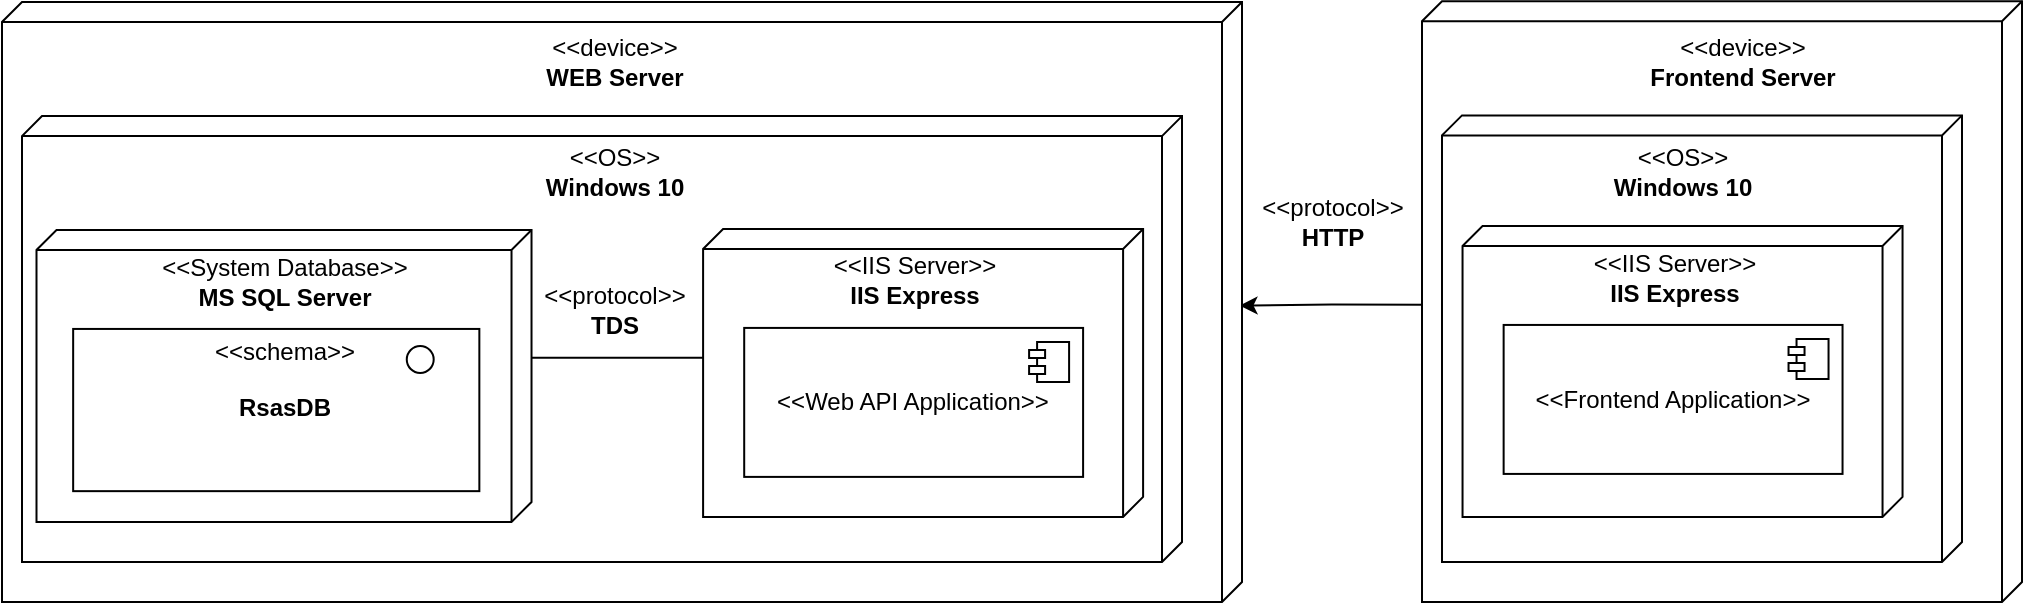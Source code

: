 <mxfile version="27.0.6" pages="2">
  <diagram name="A1" id="ww0GI8a_yRvkSW1stwAW">
    <mxGraphModel dx="1188" dy="626" grid="1" gridSize="10" guides="1" tooltips="1" connect="1" arrows="1" fold="1" page="1" pageScale="1" pageWidth="2336" pageHeight="1654" math="0" shadow="0">
      <root>
        <mxCell id="0" />
        <mxCell id="1" parent="0" />
        <mxCell id="gLFFa90GioQVnm9RM8TR-30" value="&amp;lt;&amp;lt;protocol&amp;gt;&amp;gt;&lt;br&gt;&lt;b&gt;HTTP&lt;/b&gt;" style="text;html=1;align=center;verticalAlign=middle;resizable=0;points=[];autosize=1;strokeColor=none;fillColor=none;container=0;" parent="1" vertex="1">
          <mxGeometry x="1100" y="130" width="90" height="40" as="geometry" />
        </mxCell>
        <mxCell id="gLFFa90GioQVnm9RM8TR-31" style="edgeStyle=orthogonalEdgeStyle;rounded=0;orthogonalLoop=1;jettySize=auto;html=1;exitX=0.505;exitY=0.992;exitDx=0;exitDy=0;exitPerimeter=0;entryX=0.506;entryY=0.002;entryDx=0;entryDy=0;entryPerimeter=0;" parent="1" source="5wwpsfxIfFvaUDnCRqjU-5" target="sbiEeKTpQW-TabZ8rjMZ-5" edge="1">
          <mxGeometry relative="1" as="geometry">
            <mxPoint x="1270" y="120" as="sourcePoint" />
          </mxGeometry>
        </mxCell>
        <mxCell id="sbiEeKTpQW-TabZ8rjMZ-5" value="" style="verticalAlign=top;align=left;spacingTop=8;spacingLeft=2;spacingRight=12;shape=cube;size=10;direction=south;fontStyle=4;html=1;whiteSpace=wrap;container=0;" parent="1" vertex="1">
          <mxGeometry x="480" y="40" width="620" height="300" as="geometry" />
        </mxCell>
        <mxCell id="sbiEeKTpQW-TabZ8rjMZ-11" value="" style="verticalAlign=top;align=left;spacingTop=8;spacingLeft=2;spacingRight=12;shape=cube;size=10;direction=south;fontStyle=4;html=1;whiteSpace=wrap;container=0;" parent="1" vertex="1">
          <mxGeometry x="490" y="97.06" width="580" height="222.94" as="geometry" />
        </mxCell>
        <mxCell id="sbiEeKTpQW-TabZ8rjMZ-12" value="&amp;lt;&amp;lt;OS&amp;gt;&amp;gt;&lt;br style=&quot;border-color: var(--border-color); text-align: left;&quot;&gt;&lt;span style=&quot;text-align: left;&quot;&gt;&lt;b&gt;Windows 10&lt;/b&gt;&lt;/span&gt;" style="text;html=1;align=center;verticalAlign=middle;resizable=0;points=[];autosize=1;strokeColor=none;fillColor=none;container=0;" parent="1" vertex="1">
          <mxGeometry x="740.555" y="104.914" width="90" height="40" as="geometry" />
        </mxCell>
        <mxCell id="_3QEUSsZ60DWSsh8p1lu-1" style="edgeStyle=orthogonalEdgeStyle;rounded=0;orthogonalLoop=1;jettySize=auto;html=1;endArrow=none;endFill=0;strokeWidth=1;exitX=0;exitY=0;exitDx=63.824;exitDy=0;exitPerimeter=0;entryX=0.447;entryY=0.999;entryDx=0;entryDy=0;entryPerimeter=0;" parent="1" source="sbiEeKTpQW-TabZ8rjMZ-14" target="gLFFa90GioQVnm9RM8TR-2" edge="1">
          <mxGeometry relative="1" as="geometry">
            <Array as="points" />
          </mxGeometry>
        </mxCell>
        <mxCell id="sbiEeKTpQW-TabZ8rjMZ-62" value="&amp;lt;&amp;lt;protocol&amp;gt;&amp;gt;&lt;br&gt;&lt;b&gt;TDS&lt;/b&gt;" style="text;html=1;align=center;verticalAlign=middle;resizable=0;points=[];autosize=1;strokeColor=none;fillColor=none;container=0;" parent="1" vertex="1">
          <mxGeometry x="740.55" y="174.158" width="90" height="40" as="geometry" />
        </mxCell>
        <mxCell id="sbiEeKTpQW-TabZ8rjMZ-6" value="&amp;lt;&amp;lt;device&amp;gt;&amp;gt;&lt;br style=&quot;border-color: var(--border-color); text-align: left;&quot;&gt;&lt;span style=&quot;text-align: left;&quot;&gt;&lt;b&gt;WEB Server&lt;/b&gt;&lt;/span&gt;" style="text;html=1;align=center;verticalAlign=middle;resizable=0;points=[];autosize=1;strokeColor=none;fillColor=none;container=0;" parent="1" vertex="1">
          <mxGeometry x="740.554" y="50.002" width="90" height="40" as="geometry" />
        </mxCell>
        <mxCell id="sbiEeKTpQW-TabZ8rjMZ-14" value="" style="verticalAlign=top;align=left;spacingTop=8;spacingLeft=2;spacingRight=12;shape=cube;size=10;direction=south;fontStyle=4;html=1;whiteSpace=wrap;container=0;" parent="1" vertex="1">
          <mxGeometry x="497.25" y="153.99" width="247.51" height="146.01" as="geometry" />
        </mxCell>
        <mxCell id="sbiEeKTpQW-TabZ8rjMZ-15" value="&amp;lt;&amp;lt;System Database&amp;gt;&amp;gt;&lt;br style=&quot;border-color: var(--border-color); text-align: left;&quot;&gt;&lt;span style=&quot;text-align: left;&quot;&gt;&lt;b style=&quot;&quot;&gt;MS SQL Server&lt;/b&gt;&lt;/span&gt;" style="text;html=1;align=center;verticalAlign=middle;resizable=0;points=[];autosize=1;strokeColor=none;fillColor=none;container=0;" parent="1" vertex="1">
          <mxGeometry x="545.846" y="159.946" width="150" height="40" as="geometry" />
        </mxCell>
        <mxCell id="sbiEeKTpQW-TabZ8rjMZ-16" value="" style="rounded=0;whiteSpace=wrap;html=1;container=0;" parent="1" vertex="1">
          <mxGeometry x="515.581" y="203.471" width="203.097" height="81.106" as="geometry" />
        </mxCell>
        <mxCell id="sbiEeKTpQW-TabZ8rjMZ-17" value="&amp;lt;&amp;lt;schema&amp;gt;&amp;gt;" style="text;html=1;align=center;verticalAlign=middle;resizable=0;points=[];autosize=1;strokeColor=none;fillColor=none;container=0;" parent="1" vertex="1">
          <mxGeometry x="576.001" y="199.95" width="90" height="30" as="geometry" />
        </mxCell>
        <mxCell id="sbiEeKTpQW-TabZ8rjMZ-18" value="&lt;b&gt;RsasDB&lt;/b&gt;" style="text;html=1;align=center;verticalAlign=middle;resizable=0;points=[];autosize=1;strokeColor=none;fillColor=none;container=0;" parent="1" vertex="1">
          <mxGeometry x="586.003" y="228.159" width="70" height="30" as="geometry" />
        </mxCell>
        <mxCell id="sbiEeKTpQW-TabZ8rjMZ-19" value="" style="ellipse;whiteSpace=wrap;html=1;aspect=fixed;container=0;" parent="1" vertex="1">
          <mxGeometry x="682.382" y="212.041" width="13.467" height="13.467" as="geometry" />
        </mxCell>
        <mxCell id="gLFFa90GioQVnm9RM8TR-2" value="" style="verticalAlign=top;align=left;spacingTop=8;spacingLeft=2;spacingRight=12;shape=cube;size=10;direction=south;fontStyle=4;html=1;whiteSpace=wrap;container=0;" parent="1" vertex="1">
          <mxGeometry x="830.55" y="153.48" width="220" height="143.97" as="geometry" />
        </mxCell>
        <mxCell id="gLFFa90GioQVnm9RM8TR-3" value="&amp;lt;&amp;lt;IIS Server&amp;gt;&amp;gt;&lt;br style=&quot;border-color: var(--border-color); text-align: left;&quot;&gt;&lt;span style=&quot;text-align: left;&quot;&gt;&lt;b style=&quot;&quot;&gt;IIS Express&lt;/b&gt;&lt;/span&gt;" style="text;html=1;align=center;verticalAlign=middle;resizable=0;points=[];autosize=1;strokeColor=none;fillColor=none;container=0;" parent="1" vertex="1">
          <mxGeometry x="885.825" y="159.436" width="100" height="40" as="geometry" />
        </mxCell>
        <mxCell id="5wwpsfxIfFvaUDnCRqjU-2" value="&lt;span style=&quot;text-wrap-mode: nowrap;&quot;&gt;&amp;lt;&amp;lt;Web API Application&amp;gt;&amp;gt;&lt;/span&gt;" style="html=1;dropTarget=0;whiteSpace=wrap;" vertex="1" parent="1">
          <mxGeometry x="851.1" y="202.96" width="169.45" height="74.49" as="geometry" />
        </mxCell>
        <mxCell id="5wwpsfxIfFvaUDnCRqjU-3" value="" style="shape=module;jettyWidth=8;jettyHeight=4;" vertex="1" parent="5wwpsfxIfFvaUDnCRqjU-2">
          <mxGeometry x="1" width="20" height="20" relative="1" as="geometry">
            <mxPoint x="-27" y="7" as="offset" />
          </mxGeometry>
        </mxCell>
        <mxCell id="5wwpsfxIfFvaUDnCRqjU-5" value="" style="verticalAlign=top;align=left;spacingTop=8;spacingLeft=2;spacingRight=12;shape=cube;size=10;direction=south;fontStyle=4;html=1;whiteSpace=wrap;container=0;" vertex="1" parent="1">
          <mxGeometry x="1190" y="39.63" width="300" height="300.37" as="geometry" />
        </mxCell>
        <mxCell id="5wwpsfxIfFvaUDnCRqjU-6" value="" style="verticalAlign=top;align=left;spacingTop=8;spacingLeft=2;spacingRight=12;shape=cube;size=10;direction=south;fontStyle=4;html=1;whiteSpace=wrap;container=0;" vertex="1" parent="1">
          <mxGeometry x="1200" y="96.69" width="260" height="223.31" as="geometry" />
        </mxCell>
        <mxCell id="5wwpsfxIfFvaUDnCRqjU-7" value="&amp;lt;&amp;lt;OS&amp;gt;&amp;gt;&lt;br style=&quot;border-color: var(--border-color); text-align: left;&quot;&gt;&lt;span style=&quot;text-align: left;&quot;&gt;&lt;b&gt;Windows 10&lt;/b&gt;&lt;/span&gt;" style="text;html=1;align=center;verticalAlign=middle;resizable=0;points=[];autosize=1;strokeColor=none;fillColor=none;container=0;" vertex="1" parent="1">
          <mxGeometry x="1275.275" y="104.544" width="90" height="40" as="geometry" />
        </mxCell>
        <mxCell id="5wwpsfxIfFvaUDnCRqjU-10" value="&amp;lt;&amp;lt;device&amp;gt;&amp;gt;&lt;br style=&quot;border-color: var(--border-color); text-align: left;&quot;&gt;&lt;span style=&quot;text-align: left;&quot;&gt;&lt;b&gt;Frontend Server&lt;/b&gt;&lt;/span&gt;" style="text;html=1;align=center;verticalAlign=middle;resizable=0;points=[];autosize=1;strokeColor=none;fillColor=none;container=0;" vertex="1" parent="1">
          <mxGeometry x="1290.004" y="50.002" width="120" height="40" as="geometry" />
        </mxCell>
        <mxCell id="5wwpsfxIfFvaUDnCRqjU-17" value="" style="verticalAlign=top;align=left;spacingTop=8;spacingLeft=2;spacingRight=12;shape=cube;size=10;direction=south;fontStyle=4;html=1;whiteSpace=wrap;container=0;" vertex="1" parent="1">
          <mxGeometry x="1210.27" y="151.99" width="220" height="145.46" as="geometry" />
        </mxCell>
        <mxCell id="5wwpsfxIfFvaUDnCRqjU-18" value="&amp;lt;&amp;lt;IIS Server&amp;gt;&amp;gt;&lt;br style=&quot;border-color: var(--border-color); text-align: left;&quot;&gt;&lt;span style=&quot;text-align: left;&quot;&gt;&lt;b style=&quot;&quot;&gt;IIS Express&lt;/b&gt;&lt;/span&gt;" style="text;html=1;align=center;verticalAlign=middle;resizable=0;points=[];autosize=1;strokeColor=none;fillColor=none;container=0;" vertex="1" parent="1">
          <mxGeometry x="1265.545" y="157.946" width="100" height="40" as="geometry" />
        </mxCell>
        <mxCell id="5wwpsfxIfFvaUDnCRqjU-19" value="&lt;span style=&quot;text-wrap-mode: nowrap;&quot;&gt;&amp;lt;&amp;lt;Frontend Application&amp;gt;&amp;gt;&lt;/span&gt;" style="html=1;dropTarget=0;whiteSpace=wrap;" vertex="1" parent="1">
          <mxGeometry x="1230.82" y="201.47" width="169.45" height="74.49" as="geometry" />
        </mxCell>
        <mxCell id="5wwpsfxIfFvaUDnCRqjU-20" value="" style="shape=module;jettyWidth=8;jettyHeight=4;" vertex="1" parent="5wwpsfxIfFvaUDnCRqjU-19">
          <mxGeometry x="1" width="20" height="20" relative="1" as="geometry">
            <mxPoint x="-27" y="7" as="offset" />
          </mxGeometry>
        </mxCell>
      </root>
    </mxGraphModel>
  </diagram>
  <diagram id="KRT4Df9rJVoEputBXky3" name="A4">
    <mxGraphModel dx="1678" dy="884" grid="1" gridSize="10" guides="1" tooltips="1" connect="1" arrows="1" fold="1" page="1" pageScale="1" pageWidth="1169" pageHeight="1654" math="0" shadow="0">
      <root>
        <mxCell id="0" />
        <mxCell id="1" parent="0" />
        <mxCell id="J3Nms8Rj6mG_qac6PS2b-1" value="" style="group" vertex="1" connectable="0" parent="1">
          <mxGeometry x="190" y="80" width="760" height="370" as="geometry" />
        </mxCell>
        <mxCell id="J3Nms8Rj6mG_qac6PS2b-2" value="" style="group" vertex="1" connectable="0" parent="J3Nms8Rj6mG_qac6PS2b-1">
          <mxGeometry x="21.111" y="65.294" width="717.78" height="304.706" as="geometry" />
        </mxCell>
        <mxCell id="J3Nms8Rj6mG_qac6PS2b-3" value="" style="verticalAlign=top;align=left;spacingTop=8;spacingLeft=2;spacingRight=12;shape=cube;size=10;direction=south;fontStyle=4;html=1;whiteSpace=wrap;" vertex="1" parent="J3Nms8Rj6mG_qac6PS2b-2">
          <mxGeometry x="-21.11" y="-32.647" width="621.11" height="337.353" as="geometry" />
        </mxCell>
        <mxCell id="J3Nms8Rj6mG_qac6PS2b-4" value="" style="verticalAlign=top;align=left;spacingTop=8;spacingLeft=2;spacingRight=12;shape=cube;size=10;direction=south;fontStyle=4;html=1;whiteSpace=wrap;" vertex="1" parent="J3Nms8Rj6mG_qac6PS2b-2">
          <mxGeometry x="-11.11" y="21.765" width="591.11" height="195.882" as="geometry" />
        </mxCell>
        <mxCell id="J3Nms8Rj6mG_qac6PS2b-5" value="&amp;lt;&amp;lt;OS&amp;gt;&amp;gt;&lt;br style=&quot;border-color: var(--border-color); text-align: left;&quot;&gt;&lt;span style=&quot;text-align: left;&quot;&gt;&lt;b&gt;Windows 10&lt;/b&gt;&lt;/span&gt;" style="text;html=1;align=center;verticalAlign=middle;resizable=0;points=[];autosize=1;strokeColor=none;fillColor=none;" vertex="1" parent="J3Nms8Rj6mG_qac6PS2b-2">
          <mxGeometry x="239.443" y="29.62" width="90" height="40" as="geometry" />
        </mxCell>
        <mxCell id="J3Nms8Rj6mG_qac6PS2b-6" value="" style="group" vertex="1" connectable="0" parent="J3Nms8Rj6mG_qac6PS2b-2">
          <mxGeometry x="-1.11" y="70.735" width="269.9" height="141.471" as="geometry" />
        </mxCell>
        <mxCell id="J3Nms8Rj6mG_qac6PS2b-7" value="" style="verticalAlign=top;align=left;spacingTop=8;spacingLeft=2;spacingRight=12;shape=cube;size=10;direction=south;fontStyle=4;html=1;whiteSpace=wrap;" vertex="1" parent="J3Nms8Rj6mG_qac6PS2b-6">
          <mxGeometry width="247.505" height="141.471" as="geometry" />
        </mxCell>
        <mxCell id="J3Nms8Rj6mG_qac6PS2b-8" value="&amp;lt;&amp;lt;System Database&amp;gt;&amp;gt;&lt;br style=&quot;border-color: var(--border-color); text-align: left;&quot;&gt;&lt;span style=&quot;text-align: left;&quot;&gt;&lt;b style=&quot;&quot;&gt;MS SQL Server&lt;/b&gt;&lt;/span&gt;" style="text;html=1;align=center;verticalAlign=middle;resizable=0;points=[];autosize=1;strokeColor=none;fillColor=none;" vertex="1" parent="J3Nms8Rj6mG_qac6PS2b-6">
          <mxGeometry x="48.595" y="5.957" width="150" height="40" as="geometry" />
        </mxCell>
        <mxCell id="J3Nms8Rj6mG_qac6PS2b-9" value="" style="rounded=0;whiteSpace=wrap;html=1;" vertex="1" parent="J3Nms8Rj6mG_qac6PS2b-6">
          <mxGeometry x="18.33" y="49.482" width="203.097" height="81.106" as="geometry" />
        </mxCell>
        <mxCell id="J3Nms8Rj6mG_qac6PS2b-10" value="&amp;lt;&amp;lt;schema&amp;gt;&amp;gt;" style="text;html=1;align=center;verticalAlign=middle;resizable=0;points=[];autosize=1;strokeColor=none;fillColor=none;" vertex="1" parent="J3Nms8Rj6mG_qac6PS2b-6">
          <mxGeometry x="76.559" y="49.481" width="90" height="30" as="geometry" />
        </mxCell>
        <mxCell id="J3Nms8Rj6mG_qac6PS2b-11" value="&lt;b&gt;RsasDB&lt;/b&gt;" style="text;html=1;align=center;verticalAlign=middle;resizable=0;points=[];autosize=1;strokeColor=none;fillColor=none;" vertex="1" parent="J3Nms8Rj6mG_qac6PS2b-6">
          <mxGeometry x="86.002" y="82.129" width="70" height="30" as="geometry" />
        </mxCell>
        <mxCell id="J3Nms8Rj6mG_qac6PS2b-12" value="" style="ellipse;whiteSpace=wrap;html=1;aspect=fixed;" vertex="1" parent="J3Nms8Rj6mG_qac6PS2b-6">
          <mxGeometry x="183.38" y="54.662" width="13.467" height="13.467" as="geometry" />
        </mxCell>
        <mxCell id="J3Nms8Rj6mG_qac6PS2b-13" value="" style="group" vertex="1" connectable="0" parent="J3Nms8Rj6mG_qac6PS2b-2">
          <mxGeometry x="298.89" y="70.735" width="269.28" height="141.471" as="geometry" />
        </mxCell>
        <mxCell id="J3Nms8Rj6mG_qac6PS2b-14" value="" style="verticalAlign=top;align=left;spacingTop=8;spacingLeft=2;spacingRight=12;shape=cube;size=10;direction=south;fontStyle=4;html=1;whiteSpace=wrap;" vertex="1" parent="J3Nms8Rj6mG_qac6PS2b-13">
          <mxGeometry x="10" width="246.937" height="141.471" as="geometry" />
        </mxCell>
        <mxCell id="J3Nms8Rj6mG_qac6PS2b-15" value="&amp;lt;&amp;lt;IIS Server&amp;gt;&amp;gt;&lt;br style=&quot;border-color: var(--border-color); text-align: left;&quot;&gt;&lt;span style=&quot;text-align: left;&quot;&gt;&lt;b style=&quot;&quot;&gt;IIS Express&lt;/b&gt;&lt;/span&gt;" style="text;html=1;align=center;verticalAlign=middle;resizable=0;points=[];autosize=1;strokeColor=none;fillColor=none;" vertex="1" parent="J3Nms8Rj6mG_qac6PS2b-13">
          <mxGeometry x="71.574" y="5.957" width="100" height="40" as="geometry" />
        </mxCell>
        <mxCell id="J3Nms8Rj6mG_qac6PS2b-16" value="" style="rounded=0;whiteSpace=wrap;html=1;" vertex="1" parent="J3Nms8Rj6mG_qac6PS2b-13">
          <mxGeometry x="18.288" y="49.482" width="202.631" height="81.106" as="geometry" />
        </mxCell>
        <mxCell id="J3Nms8Rj6mG_qac6PS2b-17" value="&amp;lt;&amp;lt;Web Application&amp;gt;&amp;gt;" style="text;html=1;align=center;verticalAlign=middle;resizable=0;points=[];autosize=1;strokeColor=none;fillColor=none;" vertex="1" parent="J3Nms8Rj6mG_qac6PS2b-13">
          <mxGeometry x="52.366" y="73.717" width="140" height="30" as="geometry" />
        </mxCell>
        <mxCell id="J3Nms8Rj6mG_qac6PS2b-18" style="edgeStyle=orthogonalEdgeStyle;rounded=0;orthogonalLoop=1;jettySize=auto;html=1;endArrow=none;endFill=0;strokeWidth=1;exitX=0;exitY=0;exitDx=63.824;exitDy=0;exitPerimeter=0;entryX=0.447;entryY=0.999;entryDx=0;entryDy=0;entryPerimeter=0;" edge="1" parent="J3Nms8Rj6mG_qac6PS2b-2" source="J3Nms8Rj6mG_qac6PS2b-7" target="J3Nms8Rj6mG_qac6PS2b-14">
          <mxGeometry relative="1" as="geometry">
            <Array as="points" />
          </mxGeometry>
        </mxCell>
        <mxCell id="J3Nms8Rj6mG_qac6PS2b-19" value="&amp;lt;&amp;lt;protocol&amp;gt;&amp;gt;&lt;br&gt;&lt;b&gt;TDS&lt;/b&gt;" style="text;html=1;align=center;verticalAlign=middle;resizable=0;points=[];autosize=1;strokeColor=none;fillColor=none;" vertex="1" parent="J3Nms8Rj6mG_qac6PS2b-2">
          <mxGeometry x="228.889" y="84.704" width="90" height="40" as="geometry" />
        </mxCell>
        <mxCell id="J3Nms8Rj6mG_qac6PS2b-20" value="&amp;lt;&amp;lt;device&amp;gt;&amp;gt;&lt;br style=&quot;border-color: var(--border-color); text-align: left;&quot;&gt;&lt;span style=&quot;text-align: left;&quot;&gt;&lt;b&gt;WEB Server&lt;/b&gt;&lt;/span&gt;" style="text;html=1;align=center;verticalAlign=middle;resizable=0;points=[];autosize=1;strokeColor=none;fillColor=none;" vertex="1" parent="J3Nms8Rj6mG_qac6PS2b-2">
          <mxGeometry x="239.443" y="-19.342" width="90" height="40" as="geometry" />
        </mxCell>
        <mxCell id="J3Nms8Rj6mG_qac6PS2b-22" value="" style="group" vertex="1" connectable="0" parent="J3Nms8Rj6mG_qac6PS2b-2">
          <mxGeometry x="48.889" y="224.706" width="141.24" height="70.62" as="geometry" />
        </mxCell>
        <mxCell id="J3Nms8Rj6mG_qac6PS2b-23" value="" style="rounded=0;whiteSpace=wrap;html=1;container=1;" vertex="1" parent="J3Nms8Rj6mG_qac6PS2b-22">
          <mxGeometry width="141.24" height="70.62" as="geometry" />
        </mxCell>
        <mxCell id="J3Nms8Rj6mG_qac6PS2b-24" value="&lt;b&gt;Application.exe&lt;/b&gt;" style="text;html=1;align=center;verticalAlign=middle;resizable=0;points=[];autosize=1;strokeColor=none;fillColor=none;" vertex="1" parent="J3Nms8Rj6mG_qac6PS2b-23">
          <mxGeometry x="21.506" y="30.618" width="110" height="30" as="geometry" />
        </mxCell>
        <mxCell id="J3Nms8Rj6mG_qac6PS2b-25" value="&amp;lt;&amp;lt;artifact&amp;gt;&amp;gt;" style="text;html=1;align=center;verticalAlign=middle;resizable=0;points=[];autosize=1;strokeColor=none;fillColor=none;" vertex="1" parent="J3Nms8Rj6mG_qac6PS2b-22">
          <mxGeometry x="31.507" width="90" height="30" as="geometry" />
        </mxCell>
        <mxCell id="J3Nms8Rj6mG_qac6PS2b-26" value="" style="group" vertex="1" connectable="0" parent="J3Nms8Rj6mG_qac6PS2b-22">
          <mxGeometry x="112.992" y="10.317" width="22.816" height="26.075" as="geometry" />
        </mxCell>
        <mxCell id="J3Nms8Rj6mG_qac6PS2b-27" value="" style="endArrow=none;html=1;rounded=0;movable=1;resizable=1;rotatable=1;deletable=1;editable=1;locked=0;connectable=1;" edge="1" parent="J3Nms8Rj6mG_qac6PS2b-26">
          <mxGeometry width="50" height="50" relative="1" as="geometry">
            <mxPoint y="26.075" as="sourcePoint" />
            <mxPoint as="targetPoint" />
          </mxGeometry>
        </mxCell>
        <mxCell id="J3Nms8Rj6mG_qac6PS2b-28" value="" style="endArrow=none;html=1;rounded=0;movable=1;resizable=1;rotatable=1;deletable=1;editable=1;locked=0;connectable=1;" edge="1" parent="J3Nms8Rj6mG_qac6PS2b-26">
          <mxGeometry width="50" height="50" relative="1" as="geometry">
            <mxPoint x="22.816" y="26.075" as="sourcePoint" />
            <mxPoint y="26.075" as="targetPoint" />
          </mxGeometry>
        </mxCell>
        <mxCell id="J3Nms8Rj6mG_qac6PS2b-29" value="" style="endArrow=none;html=1;rounded=0;movable=1;resizable=1;rotatable=1;deletable=1;editable=1;locked=0;connectable=1;" edge="1" parent="J3Nms8Rj6mG_qac6PS2b-26">
          <mxGeometry width="50" height="50" relative="1" as="geometry">
            <mxPoint x="22.816" y="26.075" as="sourcePoint" />
            <mxPoint x="22.816" y="6.519" as="targetPoint" />
          </mxGeometry>
        </mxCell>
        <mxCell id="J3Nms8Rj6mG_qac6PS2b-30" value="" style="endArrow=none;html=1;rounded=0;movable=1;resizable=1;rotatable=1;deletable=1;editable=1;locked=0;connectable=1;" edge="1" parent="J3Nms8Rj6mG_qac6PS2b-26">
          <mxGeometry width="50" height="50" relative="1" as="geometry">
            <mxPoint x="15.21" as="sourcePoint" />
            <mxPoint as="targetPoint" />
          </mxGeometry>
        </mxCell>
        <mxCell id="J3Nms8Rj6mG_qac6PS2b-31" value="" style="endArrow=none;html=1;rounded=0;movable=1;resizable=1;rotatable=1;deletable=1;editable=1;locked=0;connectable=1;" edge="1" parent="J3Nms8Rj6mG_qac6PS2b-26">
          <mxGeometry width="50" height="50" relative="1" as="geometry">
            <mxPoint x="22.816" y="6.519" as="sourcePoint" />
            <mxPoint x="15.21" as="targetPoint" />
          </mxGeometry>
        </mxCell>
        <mxCell id="J3Nms8Rj6mG_qac6PS2b-32" value="" style="endArrow=none;html=1;rounded=0;movable=1;resizable=1;rotatable=1;deletable=1;editable=1;locked=0;connectable=1;" edge="1" parent="J3Nms8Rj6mG_qac6PS2b-26">
          <mxGeometry width="50" height="50" relative="1" as="geometry">
            <mxPoint x="15.21" y="6.519" as="sourcePoint" />
            <mxPoint x="22.816" y="6.519" as="targetPoint" />
          </mxGeometry>
        </mxCell>
        <mxCell id="J3Nms8Rj6mG_qac6PS2b-33" value="" style="endArrow=none;html=1;rounded=0;movable=1;resizable=1;rotatable=1;deletable=1;editable=1;locked=0;connectable=1;" edge="1" parent="J3Nms8Rj6mG_qac6PS2b-26">
          <mxGeometry width="50" height="50" relative="1" as="geometry">
            <mxPoint x="15.21" y="6.519" as="sourcePoint" />
            <mxPoint x="15.21" as="targetPoint" />
          </mxGeometry>
        </mxCell>
        <mxCell id="J3Nms8Rj6mG_qac6PS2b-21" style="edgeStyle=orthogonalEdgeStyle;rounded=0;orthogonalLoop=1;jettySize=auto;html=1;dashed=1;exitX=0;exitY=0;exitDx=141.471;exitDy=128.468;exitPerimeter=0;entryX=1;entryY=0.5;entryDx=0;entryDy=0;" edge="1" parent="J3Nms8Rj6mG_qac6PS2b-2" source="J3Nms8Rj6mG_qac6PS2b-14" target="J3Nms8Rj6mG_qac6PS2b-23">
          <mxGeometry relative="1" as="geometry">
            <Array as="points">
              <mxPoint x="427.889" y="259.706" />
            </Array>
          </mxGeometry>
        </mxCell>
        <mxCell id="J3Nms8Rj6mG_qac6PS2b-43" value="&amp;lt;&amp;lt;protocol&amp;gt;&amp;gt;&lt;br&gt;&lt;b&gt;HTTP&lt;/b&gt;" style="text;html=1;align=center;verticalAlign=middle;resizable=0;points=[];autosize=1;strokeColor=none;fillColor=none;" vertex="1" parent="1">
          <mxGeometry x="350" y="550" width="90" height="40" as="geometry" />
        </mxCell>
        <mxCell id="J3Nms8Rj6mG_qac6PS2b-44" style="edgeStyle=orthogonalEdgeStyle;rounded=0;orthogonalLoop=1;jettySize=auto;html=1;entryX=0.997;entryY=0.866;entryDx=0;entryDy=0;entryPerimeter=0;exitX=0;exitY=0;exitDx=123.75;exitDy=281.944;exitPerimeter=0;" edge="1" parent="1" source="J3Nms8Rj6mG_qac6PS2b-35" target="J3Nms8Rj6mG_qac6PS2b-3">
          <mxGeometry relative="1" as="geometry">
            <Array as="points">
              <mxPoint x="273" y="594" />
            </Array>
          </mxGeometry>
        </mxCell>
        <mxCell id="J3Nms8Rj6mG_qac6PS2b-35" value="" style="verticalAlign=top;align=left;spacingTop=8;spacingLeft=2;spacingRight=12;shape=cube;size=10;direction=south;fontStyle=4;html=1;whiteSpace=wrap;" vertex="1" parent="1">
          <mxGeometry x="529.17" y="470" width="281.944" height="237.5" as="geometry" />
        </mxCell>
        <mxCell id="J3Nms8Rj6mG_qac6PS2b-36" value="&amp;lt;&amp;lt;device&amp;gt;&amp;gt;&lt;br style=&quot;border-color: var(--border-color); text-align: left;&quot;&gt;&lt;span style=&quot;text-align: left;&quot;&gt;&lt;b&gt;UserClient&lt;/b&gt;&lt;/span&gt;" style="text;html=1;align=center;verticalAlign=middle;resizable=0;points=[];autosize=1;strokeColor=none;fillColor=none;" vertex="1" parent="1">
          <mxGeometry x="625.142" y="480" width="90" height="40" as="geometry" />
        </mxCell>
        <mxCell id="J3Nms8Rj6mG_qac6PS2b-37" value="" style="group" vertex="1" connectable="0" parent="1">
          <mxGeometry x="547.22" y="533.75" width="253.89" height="160" as="geometry" />
        </mxCell>
        <mxCell id="J3Nms8Rj6mG_qac6PS2b-38" value="" style="verticalAlign=top;align=left;spacingTop=8;spacingLeft=2;spacingRight=12;shape=cube;size=10;direction=south;fontStyle=4;html=1;whiteSpace=wrap;" vertex="1" parent="J3Nms8Rj6mG_qac6PS2b-37">
          <mxGeometry width="211.575" height="160" as="geometry" />
        </mxCell>
        <mxCell id="J3Nms8Rj6mG_qac6PS2b-39" value="&amp;lt;&amp;lt;Enviroment&amp;gt;&amp;gt;&lt;br style=&quot;border-color: var(--border-color); text-align: left;&quot;&gt;&lt;span style=&quot;text-align: left;&quot;&gt;&lt;b style=&quot;&quot;&gt;Browser&lt;/b&gt;&lt;/span&gt;" style="text;html=1;align=center;verticalAlign=middle;resizable=0;points=[];autosize=1;strokeColor=none;fillColor=none;" vertex="1" parent="J3Nms8Rj6mG_qac6PS2b-37">
          <mxGeometry x="50.792" y="6.737" width="110" height="40" as="geometry" />
        </mxCell>
        <mxCell id="J3Nms8Rj6mG_qac6PS2b-40" value="HTML 5" style="html=1;dropTarget=0;whiteSpace=wrap;" vertex="1" parent="J3Nms8Rj6mG_qac6PS2b-37">
          <mxGeometry x="21.157" y="70" width="147.404" height="70" as="geometry" />
        </mxCell>
        <mxCell id="J3Nms8Rj6mG_qac6PS2b-41" value="" style="shape=module;jettyWidth=8;jettyHeight=4;" vertex="1" parent="J3Nms8Rj6mG_qac6PS2b-40">
          <mxGeometry x="1" width="20" height="20" relative="1" as="geometry">
            <mxPoint x="-27" y="7" as="offset" />
          </mxGeometry>
        </mxCell>
        <mxCell id="J3Nms8Rj6mG_qac6PS2b-42" value="&amp;lt;&amp;lt;artifact&amp;gt;&amp;gt;" style="text;html=1;align=center;verticalAlign=middle;resizable=0;points=[];autosize=1;strokeColor=none;fillColor=none;" vertex="1" parent="J3Nms8Rj6mG_qac6PS2b-37">
          <mxGeometry x="47.259" y="70" width="90" height="30" as="geometry" />
        </mxCell>
      </root>
    </mxGraphModel>
  </diagram>
</mxfile>
